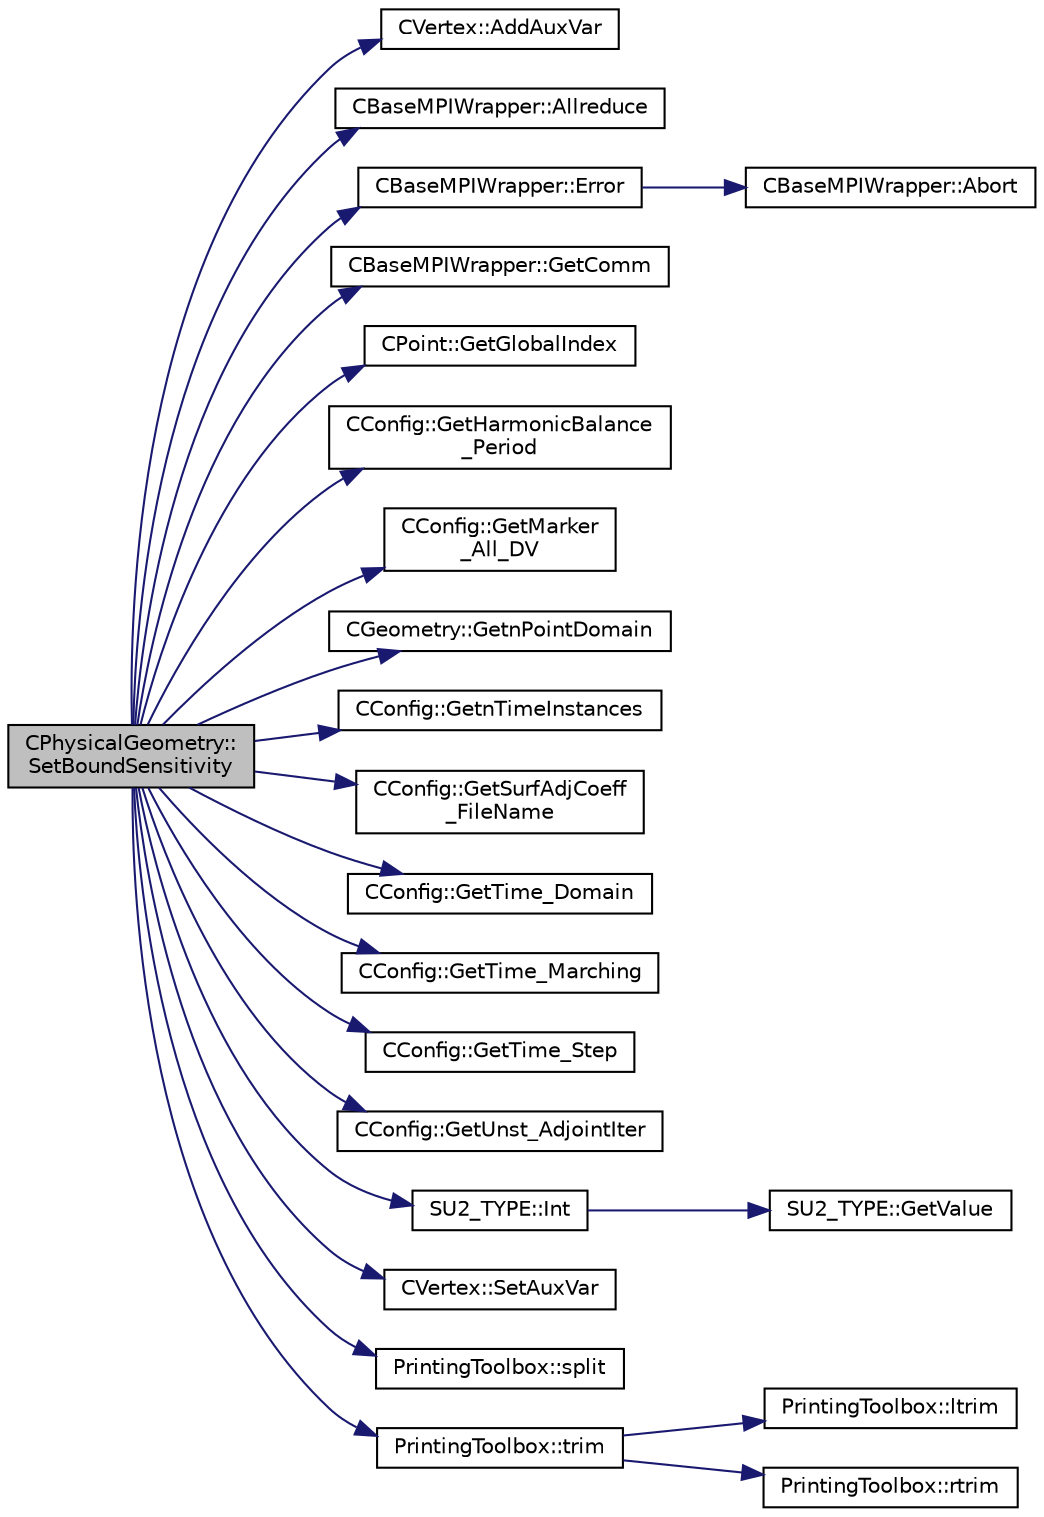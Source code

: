 digraph "CPhysicalGeometry::SetBoundSensitivity"
{
 // LATEX_PDF_SIZE
  edge [fontname="Helvetica",fontsize="10",labelfontname="Helvetica",labelfontsize="10"];
  node [fontname="Helvetica",fontsize="10",shape=record];
  rankdir="LR";
  Node1 [label="CPhysicalGeometry::\lSetBoundSensitivity",height=0.2,width=0.4,color="black", fillcolor="grey75", style="filled", fontcolor="black",tooltip="Read the sensitivity from an input file."];
  Node1 -> Node2 [color="midnightblue",fontsize="10",style="solid",fontname="Helvetica"];
  Node2 [label="CVertex::AddAuxVar",height=0.2,width=0.4,color="black", fillcolor="white", style="filled",URL="$classCVertex.html#a7ff476e14aef6387b95af9fbfb9f64bf",tooltip="Add the value of an auxiliary variable for gradient computation."];
  Node1 -> Node3 [color="midnightblue",fontsize="10",style="solid",fontname="Helvetica"];
  Node3 [label="CBaseMPIWrapper::Allreduce",height=0.2,width=0.4,color="black", fillcolor="white", style="filled",URL="$classCBaseMPIWrapper.html#a381d4b3738c09d92ee1ae9f89715b541",tooltip=" "];
  Node1 -> Node4 [color="midnightblue",fontsize="10",style="solid",fontname="Helvetica"];
  Node4 [label="CBaseMPIWrapper::Error",height=0.2,width=0.4,color="black", fillcolor="white", style="filled",URL="$classCBaseMPIWrapper.html#a04457c47629bda56704e6a8804833eeb",tooltip=" "];
  Node4 -> Node5 [color="midnightblue",fontsize="10",style="solid",fontname="Helvetica"];
  Node5 [label="CBaseMPIWrapper::Abort",height=0.2,width=0.4,color="black", fillcolor="white", style="filled",URL="$classCBaseMPIWrapper.html#af7297d861dca86b45cf561b6ab642e8f",tooltip=" "];
  Node1 -> Node6 [color="midnightblue",fontsize="10",style="solid",fontname="Helvetica"];
  Node6 [label="CBaseMPIWrapper::GetComm",height=0.2,width=0.4,color="black", fillcolor="white", style="filled",URL="$classCBaseMPIWrapper.html#a8154391fc3522954802889d81d4ef5da",tooltip=" "];
  Node1 -> Node7 [color="midnightblue",fontsize="10",style="solid",fontname="Helvetica"];
  Node7 [label="CPoint::GetGlobalIndex",height=0.2,width=0.4,color="black", fillcolor="white", style="filled",URL="$classCPoint.html#a8a53865a92d645b1b74c4d817b4aae10",tooltip="Get the global index in a parallel computation."];
  Node1 -> Node8 [color="midnightblue",fontsize="10",style="solid",fontname="Helvetica"];
  Node8 [label="CConfig::GetHarmonicBalance\l_Period",height=0.2,width=0.4,color="black", fillcolor="white", style="filled",URL="$classCConfig.html#a07cc0a5f73a166693d50f502f6fb425b",tooltip="Retrieves the period of oscillations to be used with Harmonic Balance."];
  Node1 -> Node9 [color="midnightblue",fontsize="10",style="solid",fontname="Helvetica"];
  Node9 [label="CConfig::GetMarker\l_All_DV",height=0.2,width=0.4,color="black", fillcolor="white", style="filled",URL="$classCConfig.html#aaae83227f09eb4581bd01093377240be",tooltip="Get the DV information for a marker val_marker."];
  Node1 -> Node10 [color="midnightblue",fontsize="10",style="solid",fontname="Helvetica"];
  Node10 [label="CGeometry::GetnPointDomain",height=0.2,width=0.4,color="black", fillcolor="white", style="filled",URL="$classCGeometry.html#ac84179060bbac1fe5e856ea3da850b6e",tooltip="Get number of real points (that belong to the domain)."];
  Node1 -> Node11 [color="midnightblue",fontsize="10",style="solid",fontname="Helvetica"];
  Node11 [label="CConfig::GetnTimeInstances",height=0.2,width=0.4,color="black", fillcolor="white", style="filled",URL="$classCConfig.html#a6ae9111090db52de2f8f07f77d6416d5",tooltip="Retrieves the number of periodic time instances for Harmonic Balance."];
  Node1 -> Node12 [color="midnightblue",fontsize="10",style="solid",fontname="Helvetica"];
  Node12 [label="CConfig::GetSurfAdjCoeff\l_FileName",height=0.2,width=0.4,color="black", fillcolor="white", style="filled",URL="$classCConfig.html#a46ca1558ab7c888dd97af904ae832763",tooltip="Get the name of the file with the surface information for the adjoint problem."];
  Node1 -> Node13 [color="midnightblue",fontsize="10",style="solid",fontname="Helvetica"];
  Node13 [label="CConfig::GetTime_Domain",height=0.2,width=0.4,color="black", fillcolor="white", style="filled",URL="$classCConfig.html#a85d2e3cf43b77c63642c40c235b853f3",tooltip="Check if the multizone problem is solved for time domain."];
  Node1 -> Node14 [color="midnightblue",fontsize="10",style="solid",fontname="Helvetica"];
  Node14 [label="CConfig::GetTime_Marching",height=0.2,width=0.4,color="black", fillcolor="white", style="filled",URL="$classCConfig.html#ac47e04d76ce865893a94dcedd3c9b6a5",tooltip="Provides information about the time integration, and change the write in the output files information..."];
  Node1 -> Node15 [color="midnightblue",fontsize="10",style="solid",fontname="Helvetica"];
  Node15 [label="CConfig::GetTime_Step",height=0.2,width=0.4,color="black", fillcolor="white", style="filled",URL="$classCConfig.html#ace4763d82cccbf07f2388d88689927ee",tooltip="Get the time step for multizone problems."];
  Node1 -> Node16 [color="midnightblue",fontsize="10",style="solid",fontname="Helvetica"];
  Node16 [label="CConfig::GetUnst_AdjointIter",height=0.2,width=0.4,color="black", fillcolor="white", style="filled",URL="$classCConfig.html#a394c8970c51a8aa733dca7f810e6fd4c",tooltip="Get the starting direct iteration number for the unsteady adjoint (reverse time integration)."];
  Node1 -> Node17 [color="midnightblue",fontsize="10",style="solid",fontname="Helvetica"];
  Node17 [label="SU2_TYPE::Int",height=0.2,width=0.4,color="black", fillcolor="white", style="filled",URL="$namespaceSU2__TYPE.html#a6b48817766d8a6486caa2807a52f6bae",tooltip="Casts the primitive value to int (uses GetValue, already implemented for each type)."];
  Node17 -> Node18 [color="midnightblue",fontsize="10",style="solid",fontname="Helvetica"];
  Node18 [label="SU2_TYPE::GetValue",height=0.2,width=0.4,color="black", fillcolor="white", style="filled",URL="$namespaceSU2__TYPE.html#adf52a59d6f4e578f7915ec9abbf7cb22",tooltip="Get the (primitive) value of the datatype (needs to be specialized for active types)."];
  Node1 -> Node19 [color="midnightblue",fontsize="10",style="solid",fontname="Helvetica"];
  Node19 [label="CVertex::SetAuxVar",height=0.2,width=0.4,color="black", fillcolor="white", style="filled",URL="$classCVertex.html#aaa56189de3366194d5dc9efd0bb9c744",tooltip="Set the value of an auxiliary variable for gradient computation."];
  Node1 -> Node20 [color="midnightblue",fontsize="10",style="solid",fontname="Helvetica"];
  Node20 [label="PrintingToolbox::split",height=0.2,width=0.4,color="black", fillcolor="white", style="filled",URL="$namespacePrintingToolbox.html#abd4b09ef601c48797157b3576d4c7141",tooltip=" "];
  Node1 -> Node21 [color="midnightblue",fontsize="10",style="solid",fontname="Helvetica"];
  Node21 [label="PrintingToolbox::trim",height=0.2,width=0.4,color="black", fillcolor="white", style="filled",URL="$namespacePrintingToolbox.html#a8d3bf1566f372942cfb12952d4fca751",tooltip=" "];
  Node21 -> Node22 [color="midnightblue",fontsize="10",style="solid",fontname="Helvetica"];
  Node22 [label="PrintingToolbox::ltrim",height=0.2,width=0.4,color="black", fillcolor="white", style="filled",URL="$namespacePrintingToolbox.html#a434608584a5874efeb4799797cdda637",tooltip=" "];
  Node21 -> Node23 [color="midnightblue",fontsize="10",style="solid",fontname="Helvetica"];
  Node23 [label="PrintingToolbox::rtrim",height=0.2,width=0.4,color="black", fillcolor="white", style="filled",URL="$namespacePrintingToolbox.html#a60e271bb6995e55d8c0a0522b714940d",tooltip=" "];
}
